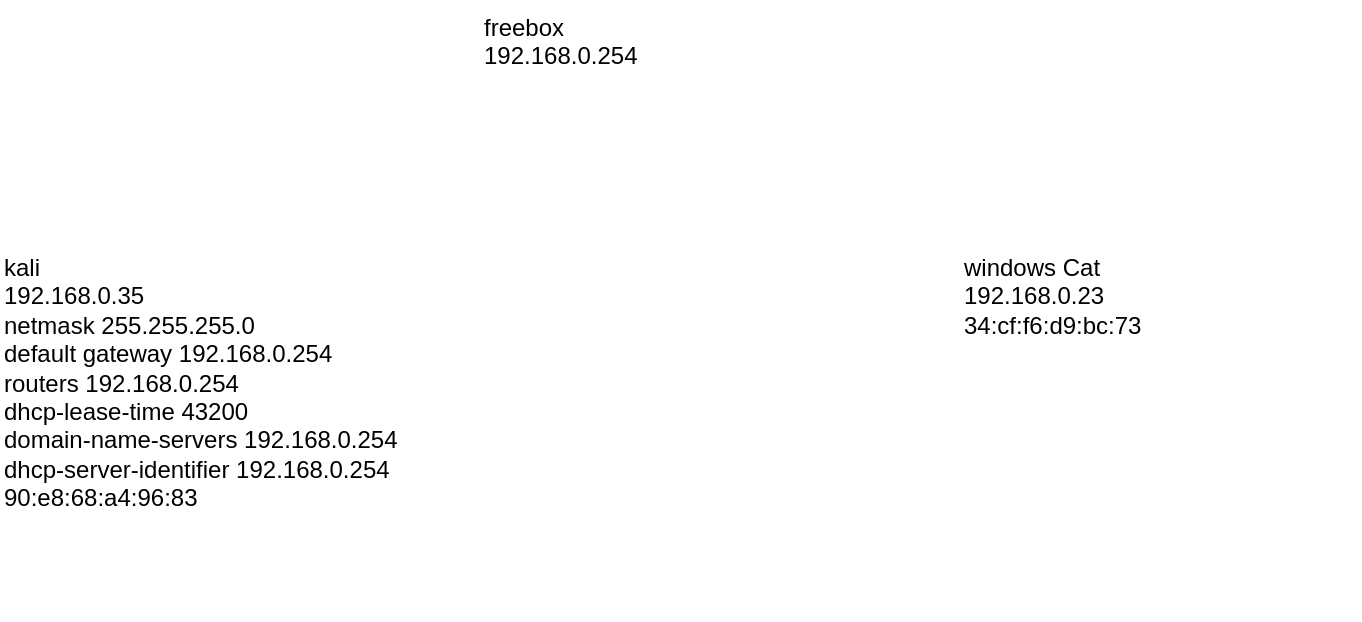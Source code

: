 <mxfile version="20.0.4" type="device"><diagram id="9Sc--bjr_r9pxqgkcWqk" name="Page-1"><mxGraphModel dx="1422" dy="754" grid="1" gridSize="10" guides="1" tooltips="1" connect="1" arrows="1" fold="1" page="1" pageScale="1" pageWidth="850" pageHeight="1100" math="0" shadow="0"><root><mxCell id="0"/><mxCell id="1" parent="0"/><mxCell id="NAN5TBpSl8yj9up1zHtF-1" value="&lt;div&gt;freebox&lt;/div&gt;&lt;div&gt;192.168.0.254&lt;br&gt;&lt;/div&gt;" style="text;html=1;strokeColor=none;fillColor=none;align=left;verticalAlign=top;whiteSpace=wrap;rounded=0;" vertex="1" parent="1"><mxGeometry x="320" y="160" width="200" height="100" as="geometry"/></mxCell><mxCell id="NAN5TBpSl8yj9up1zHtF-2" value="&lt;div&gt;kali&lt;/div&gt;&lt;div&gt;192.168.0.35&lt;br&gt;&lt;/div&gt;&lt;div&gt;netmask 255.255.255.0&lt;/div&gt;&lt;div&gt;default gateway 192.168.0.254&lt;/div&gt;&lt;div&gt;routers 192.168.0.254&lt;/div&gt;&lt;div&gt;dhcp-lease-time 43200&lt;/div&gt;&lt;div&gt;domain-name-servers 192.168.0.254&lt;/div&gt;&lt;div&gt;dhcp-server-identifier 192.168.0.254&lt;br&gt;&lt;/div&gt;&lt;div&gt;90:e8:68:a4:96:83&lt;br&gt;&lt;/div&gt;" style="text;html=1;strokeColor=none;fillColor=none;align=left;verticalAlign=top;whiteSpace=wrap;rounded=0;" vertex="1" parent="1"><mxGeometry x="80" y="280" width="200" height="190" as="geometry"/></mxCell><mxCell id="NAN5TBpSl8yj9up1zHtF-3" value="&lt;div&gt;windows Cat&lt;br&gt;&lt;/div&gt;&lt;div&gt;192.168.0.23&lt;/div&gt;&lt;div&gt;34:cf:f6:d9:bc:73&lt;br&gt;&lt;/div&gt;" style="text;html=1;strokeColor=none;fillColor=none;align=left;verticalAlign=top;whiteSpace=wrap;rounded=0;" vertex="1" parent="1"><mxGeometry x="560" y="280" width="200" height="100" as="geometry"/></mxCell></root></mxGraphModel></diagram></mxfile>